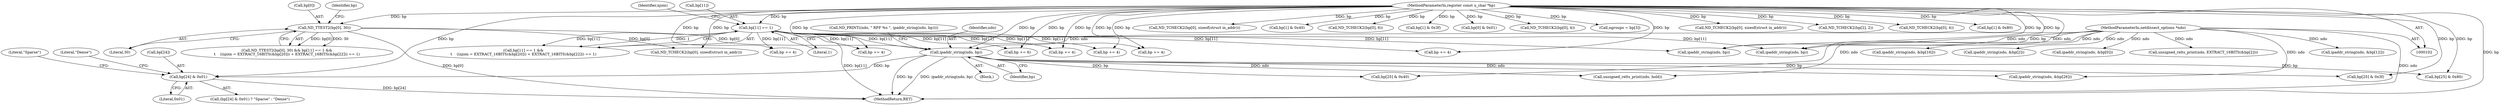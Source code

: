 digraph "0_tcpdump_5dc1860d8267b1e0cb78c9ffa2a40bea2fdb3ddc_1@pointer" {
"1000223" [label="(Call,bp[24] & 0x01)"];
"1000146" [label="(Call,ipaddr_string(ndo, bp))"];
"1000103" [label="(MethodParameterIn,netdissect_options *ndo)"];
"1000113" [label="(Call,ND_TTEST2(bp[0], 30))"];
"1000104" [label="(MethodParameterIn,register const u_char *bp)"];
"1000119" [label="(Call,bp[11] == 1)"];
"1000165" [label="(Call,unsigned_relts_print(ndo, hold))"];
"1000191" [label="(Call,ipaddr_string(ndo, &bp[12]))"];
"1000146" [label="(Call,ipaddr_string(ndo, bp))"];
"1000343" [label="(Call,bp += 4)"];
"1000112" [label="(Call,ND_TTEST2(bp[0], 30) && bp[11] == 1 &&\n\t    ((njoin = EXTRACT_16BITS(&bp[20])) + EXTRACT_16BITS(&bp[22])) == 1)"];
"1000275" [label="(Call,ipaddr_string(ndo, bp))"];
"1000254" [label="(Call,ND_TCHECK2(bp[0], sizeof(struct in_addr)))"];
"1000232" [label="(Call,bp[25] & 0x80)"];
"1000223" [label="(Call,bp[24] & 0x01)"];
"1000229" [label="(Literal,\"Dense\")"];
"1000113" [label="(Call,ND_TTEST2(bp[0], 30))"];
"1000383" [label="(Call,ND_TCHECK2(bp[0], sizeof(struct in_addr)))"];
"1000179" [label="(Call,ipaddr_string(ndo, &bp[26]))"];
"1000227" [label="(Literal,0x01)"];
"1000114" [label="(Call,bp[0])"];
"1000222" [label="(Call,(bp[24] & 0x01) ? \"Sparse\" : \"Dense\")"];
"1000513" [label="(Call,bp[1] & 0x40)"];
"1000144" [label="(Block,)"];
"1000148" [label="(Identifier,bp)"];
"1000322" [label="(Call,bp += 4)"];
"1000118" [label="(Call,bp[11] == 1 &&\n\t    ((njoin = EXTRACT_16BITS(&bp[20])) + EXTRACT_16BITS(&bp[22])) == 1)"];
"1000446" [label="(Call,bp += 4)"];
"1000481" [label="(Call,ND_TCHECK2(bp[0], 6))"];
"1000147" [label="(Identifier,ndo)"];
"1000527" [label="(Call,bp[1] & 0x3f)"];
"1000495" [label="(Call,bp[0] & 0x01)"];
"1000419" [label="(Call,ND_TCHECK2(bp[0], 4))"];
"1000408" [label="(Call,bp += 4)"];
"1000224" [label="(Call,bp[24])"];
"1000338" [label="(Call,ngroups = bp[3])"];
"1000186" [label="(Call,bp[25] & 0x3f)"];
"1000103" [label="(MethodParameterIn,netdissect_options *ndo)"];
"1000545" [label="(MethodReturn,RET)"];
"1000210" [label="(Call,ipaddr_string(ndo, &bp[16]))"];
"1000369" [label="(Call,ipaddr_string(ndo, bp))"];
"1000521" [label="(Call,ipaddr_string(ndo, &bp[2]))"];
"1000278" [label="(Call,bp += 4)"];
"1000372" [label="(Call,bp += 4)"];
"1000358" [label="(Call,ND_TCHECK2(bp[0], sizeof(struct in_addr)))"];
"1000240" [label="(Call,bp[25] & 0x40)"];
"1000289" [label="(Call,ND_TCHECK2(bp[2], 2))"];
"1000121" [label="(Identifier,bp)"];
"1000402" [label="(Call,ipaddr_string(ndo, &bp[0]))"];
"1000308" [label="(Call,unsigned_relts_print(ndo, EXTRACT_16BITS(&bp[2])))"];
"1000123" [label="(Literal,1)"];
"1000104" [label="(MethodParameterIn,register const u_char *bp)"];
"1000228" [label="(Literal,\"Sparse\")"];
"1000127" [label="(Identifier,njoin)"];
"1000141" [label="(Call,ND_PRINT((ndo, \" RPF %s \", ipaddr_string(ndo, bp))))"];
"1000117" [label="(Literal,30)"];
"1000333" [label="(Call,ND_TCHECK2(bp[0], 4))"];
"1000504" [label="(Call,bp[1] & 0x80)"];
"1000120" [label="(Call,bp[11])"];
"1000119" [label="(Call,bp[11] == 1)"];
"1000532" [label="(Call,bp += 6)"];
"1000223" -> "1000222"  [label="AST: "];
"1000223" -> "1000227"  [label="CFG: "];
"1000224" -> "1000223"  [label="AST: "];
"1000227" -> "1000223"  [label="AST: "];
"1000228" -> "1000223"  [label="CFG: "];
"1000229" -> "1000223"  [label="CFG: "];
"1000223" -> "1000545"  [label="DDG: bp[24]"];
"1000146" -> "1000223"  [label="DDG: bp"];
"1000104" -> "1000223"  [label="DDG: bp"];
"1000146" -> "1000144"  [label="AST: "];
"1000146" -> "1000148"  [label="CFG: "];
"1000147" -> "1000146"  [label="AST: "];
"1000148" -> "1000146"  [label="AST: "];
"1000141" -> "1000146"  [label="CFG: "];
"1000146" -> "1000545"  [label="DDG: bp"];
"1000146" -> "1000545"  [label="DDG: ipaddr_string(ndo, bp)"];
"1000103" -> "1000146"  [label="DDG: ndo"];
"1000113" -> "1000146"  [label="DDG: bp[0]"];
"1000119" -> "1000146"  [label="DDG: bp[11]"];
"1000104" -> "1000146"  [label="DDG: bp"];
"1000146" -> "1000165"  [label="DDG: ndo"];
"1000146" -> "1000179"  [label="DDG: ndo"];
"1000146" -> "1000186"  [label="DDG: bp"];
"1000146" -> "1000232"  [label="DDG: bp"];
"1000146" -> "1000240"  [label="DDG: bp"];
"1000103" -> "1000102"  [label="AST: "];
"1000103" -> "1000545"  [label="DDG: ndo"];
"1000103" -> "1000165"  [label="DDG: ndo"];
"1000103" -> "1000179"  [label="DDG: ndo"];
"1000103" -> "1000191"  [label="DDG: ndo"];
"1000103" -> "1000210"  [label="DDG: ndo"];
"1000103" -> "1000275"  [label="DDG: ndo"];
"1000103" -> "1000308"  [label="DDG: ndo"];
"1000103" -> "1000369"  [label="DDG: ndo"];
"1000103" -> "1000402"  [label="DDG: ndo"];
"1000103" -> "1000521"  [label="DDG: ndo"];
"1000113" -> "1000112"  [label="AST: "];
"1000113" -> "1000117"  [label="CFG: "];
"1000114" -> "1000113"  [label="AST: "];
"1000117" -> "1000113"  [label="AST: "];
"1000121" -> "1000113"  [label="CFG: "];
"1000112" -> "1000113"  [label="CFG: "];
"1000113" -> "1000545"  [label="DDG: bp[0]"];
"1000113" -> "1000112"  [label="DDG: bp[0]"];
"1000113" -> "1000112"  [label="DDG: 30"];
"1000104" -> "1000113"  [label="DDG: bp"];
"1000113" -> "1000254"  [label="DDG: bp[0]"];
"1000104" -> "1000102"  [label="AST: "];
"1000104" -> "1000545"  [label="DDG: bp"];
"1000104" -> "1000119"  [label="DDG: bp"];
"1000104" -> "1000186"  [label="DDG: bp"];
"1000104" -> "1000232"  [label="DDG: bp"];
"1000104" -> "1000240"  [label="DDG: bp"];
"1000104" -> "1000254"  [label="DDG: bp"];
"1000104" -> "1000275"  [label="DDG: bp"];
"1000104" -> "1000278"  [label="DDG: bp"];
"1000104" -> "1000289"  [label="DDG: bp"];
"1000104" -> "1000322"  [label="DDG: bp"];
"1000104" -> "1000333"  [label="DDG: bp"];
"1000104" -> "1000338"  [label="DDG: bp"];
"1000104" -> "1000343"  [label="DDG: bp"];
"1000104" -> "1000358"  [label="DDG: bp"];
"1000104" -> "1000369"  [label="DDG: bp"];
"1000104" -> "1000372"  [label="DDG: bp"];
"1000104" -> "1000383"  [label="DDG: bp"];
"1000104" -> "1000408"  [label="DDG: bp"];
"1000104" -> "1000419"  [label="DDG: bp"];
"1000104" -> "1000446"  [label="DDG: bp"];
"1000104" -> "1000481"  [label="DDG: bp"];
"1000104" -> "1000495"  [label="DDG: bp"];
"1000104" -> "1000504"  [label="DDG: bp"];
"1000104" -> "1000513"  [label="DDG: bp"];
"1000104" -> "1000527"  [label="DDG: bp"];
"1000104" -> "1000532"  [label="DDG: bp"];
"1000119" -> "1000118"  [label="AST: "];
"1000119" -> "1000123"  [label="CFG: "];
"1000120" -> "1000119"  [label="AST: "];
"1000123" -> "1000119"  [label="AST: "];
"1000127" -> "1000119"  [label="CFG: "];
"1000118" -> "1000119"  [label="CFG: "];
"1000119" -> "1000545"  [label="DDG: bp[11]"];
"1000119" -> "1000118"  [label="DDG: bp[11]"];
"1000119" -> "1000118"  [label="DDG: 1"];
"1000119" -> "1000275"  [label="DDG: bp[11]"];
"1000119" -> "1000278"  [label="DDG: bp[11]"];
"1000119" -> "1000322"  [label="DDG: bp[11]"];
"1000119" -> "1000343"  [label="DDG: bp[11]"];
"1000119" -> "1000369"  [label="DDG: bp[11]"];
"1000119" -> "1000372"  [label="DDG: bp[11]"];
"1000119" -> "1000408"  [label="DDG: bp[11]"];
"1000119" -> "1000446"  [label="DDG: bp[11]"];
"1000119" -> "1000532"  [label="DDG: bp[11]"];
}
